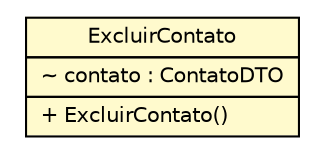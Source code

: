 #!/usr/local/bin/dot
#
# Class diagram 
# Generated by UMLGraph version 5.1 (http://www.umlgraph.org/)
#

digraph G {
	edge [fontname="Helvetica",fontsize=10,labelfontname="Helvetica",labelfontsize=10];
	node [fontname="Helvetica",fontsize=10,shape=plaintext];
	nodesep=0.25;
	ranksep=0.5;
	// br.net.meditec.client.events.ExcluirContato
	c3352 [label=<<table title="br.net.meditec.client.events.ExcluirContato" border="0" cellborder="1" cellspacing="0" cellpadding="2" port="p" bgcolor="lemonChiffon" href="./ExcluirContato.html">
		<tr><td><table border="0" cellspacing="0" cellpadding="1">
<tr><td align="center" balign="center"> ExcluirContato </td></tr>
		</table></td></tr>
		<tr><td><table border="0" cellspacing="0" cellpadding="1">
<tr><td align="left" balign="left"> ~ contato : ContatoDTO </td></tr>
		</table></td></tr>
		<tr><td><table border="0" cellspacing="0" cellpadding="1">
<tr><td align="left" balign="left"> + ExcluirContato() </td></tr>
		</table></td></tr>
		</table>>, fontname="Helvetica", fontcolor="black", fontsize=10.0];
}

